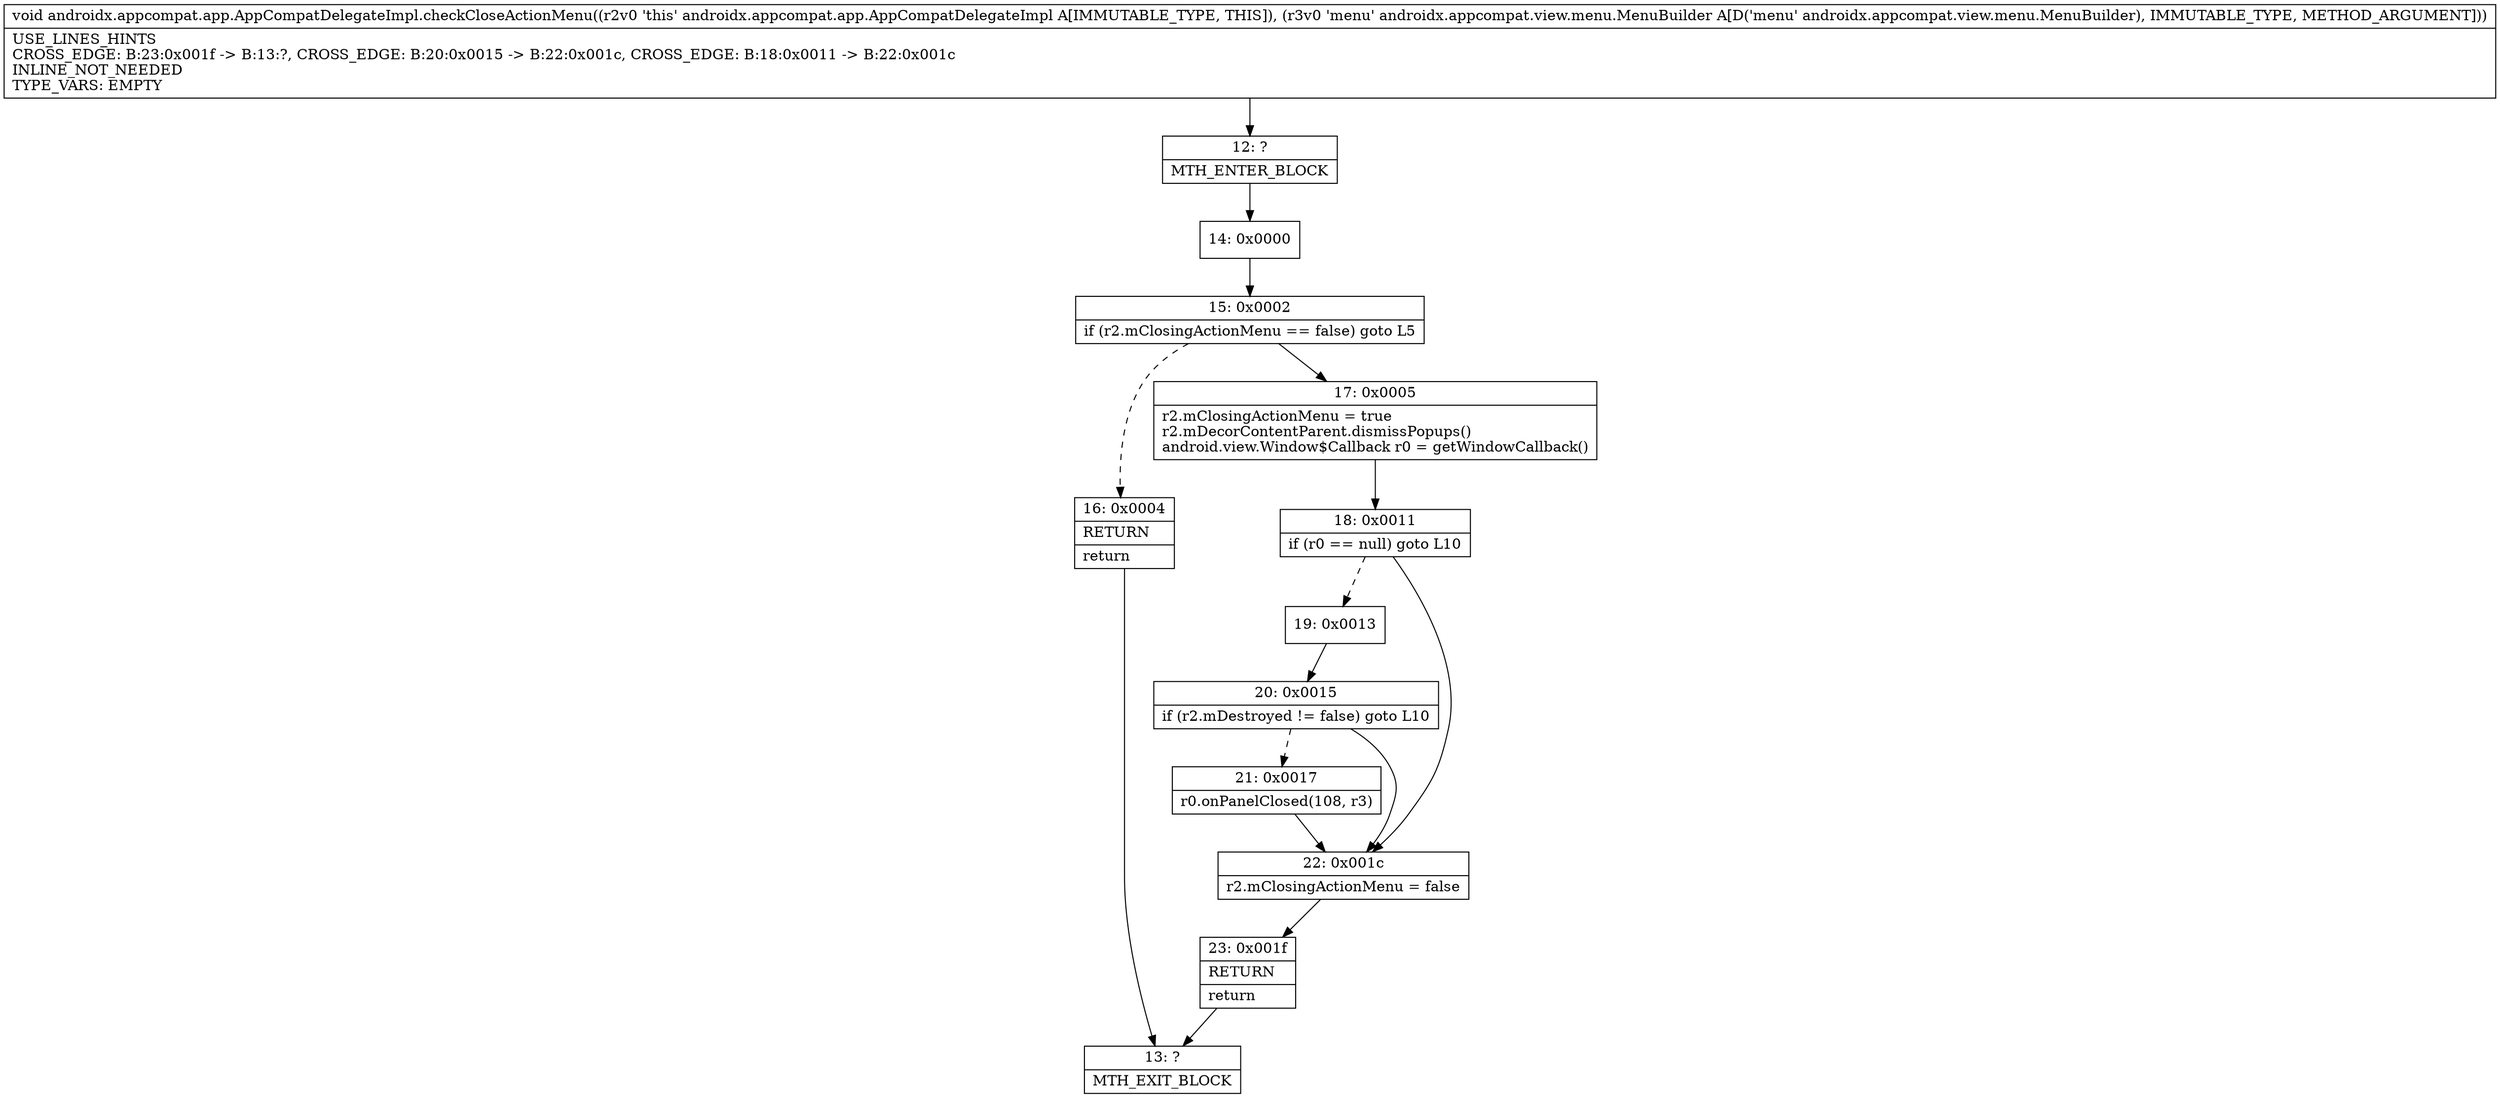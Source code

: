 digraph "CFG forandroidx.appcompat.app.AppCompatDelegateImpl.checkCloseActionMenu(Landroidx\/appcompat\/view\/menu\/MenuBuilder;)V" {
Node_12 [shape=record,label="{12\:\ ?|MTH_ENTER_BLOCK\l}"];
Node_14 [shape=record,label="{14\:\ 0x0000}"];
Node_15 [shape=record,label="{15\:\ 0x0002|if (r2.mClosingActionMenu == false) goto L5\l}"];
Node_16 [shape=record,label="{16\:\ 0x0004|RETURN\l|return\l}"];
Node_13 [shape=record,label="{13\:\ ?|MTH_EXIT_BLOCK\l}"];
Node_17 [shape=record,label="{17\:\ 0x0005|r2.mClosingActionMenu = true\lr2.mDecorContentParent.dismissPopups()\landroid.view.Window$Callback r0 = getWindowCallback()\l}"];
Node_18 [shape=record,label="{18\:\ 0x0011|if (r0 == null) goto L10\l}"];
Node_19 [shape=record,label="{19\:\ 0x0013}"];
Node_20 [shape=record,label="{20\:\ 0x0015|if (r2.mDestroyed != false) goto L10\l}"];
Node_21 [shape=record,label="{21\:\ 0x0017|r0.onPanelClosed(108, r3)\l}"];
Node_22 [shape=record,label="{22\:\ 0x001c|r2.mClosingActionMenu = false\l}"];
Node_23 [shape=record,label="{23\:\ 0x001f|RETURN\l|return\l}"];
MethodNode[shape=record,label="{void androidx.appcompat.app.AppCompatDelegateImpl.checkCloseActionMenu((r2v0 'this' androidx.appcompat.app.AppCompatDelegateImpl A[IMMUTABLE_TYPE, THIS]), (r3v0 'menu' androidx.appcompat.view.menu.MenuBuilder A[D('menu' androidx.appcompat.view.menu.MenuBuilder), IMMUTABLE_TYPE, METHOD_ARGUMENT]))  | USE_LINES_HINTS\lCROSS_EDGE: B:23:0x001f \-\> B:13:?, CROSS_EDGE: B:20:0x0015 \-\> B:22:0x001c, CROSS_EDGE: B:18:0x0011 \-\> B:22:0x001c\lINLINE_NOT_NEEDED\lTYPE_VARS: EMPTY\l}"];
MethodNode -> Node_12;Node_12 -> Node_14;
Node_14 -> Node_15;
Node_15 -> Node_16[style=dashed];
Node_15 -> Node_17;
Node_16 -> Node_13;
Node_17 -> Node_18;
Node_18 -> Node_19[style=dashed];
Node_18 -> Node_22;
Node_19 -> Node_20;
Node_20 -> Node_21[style=dashed];
Node_20 -> Node_22;
Node_21 -> Node_22;
Node_22 -> Node_23;
Node_23 -> Node_13;
}

